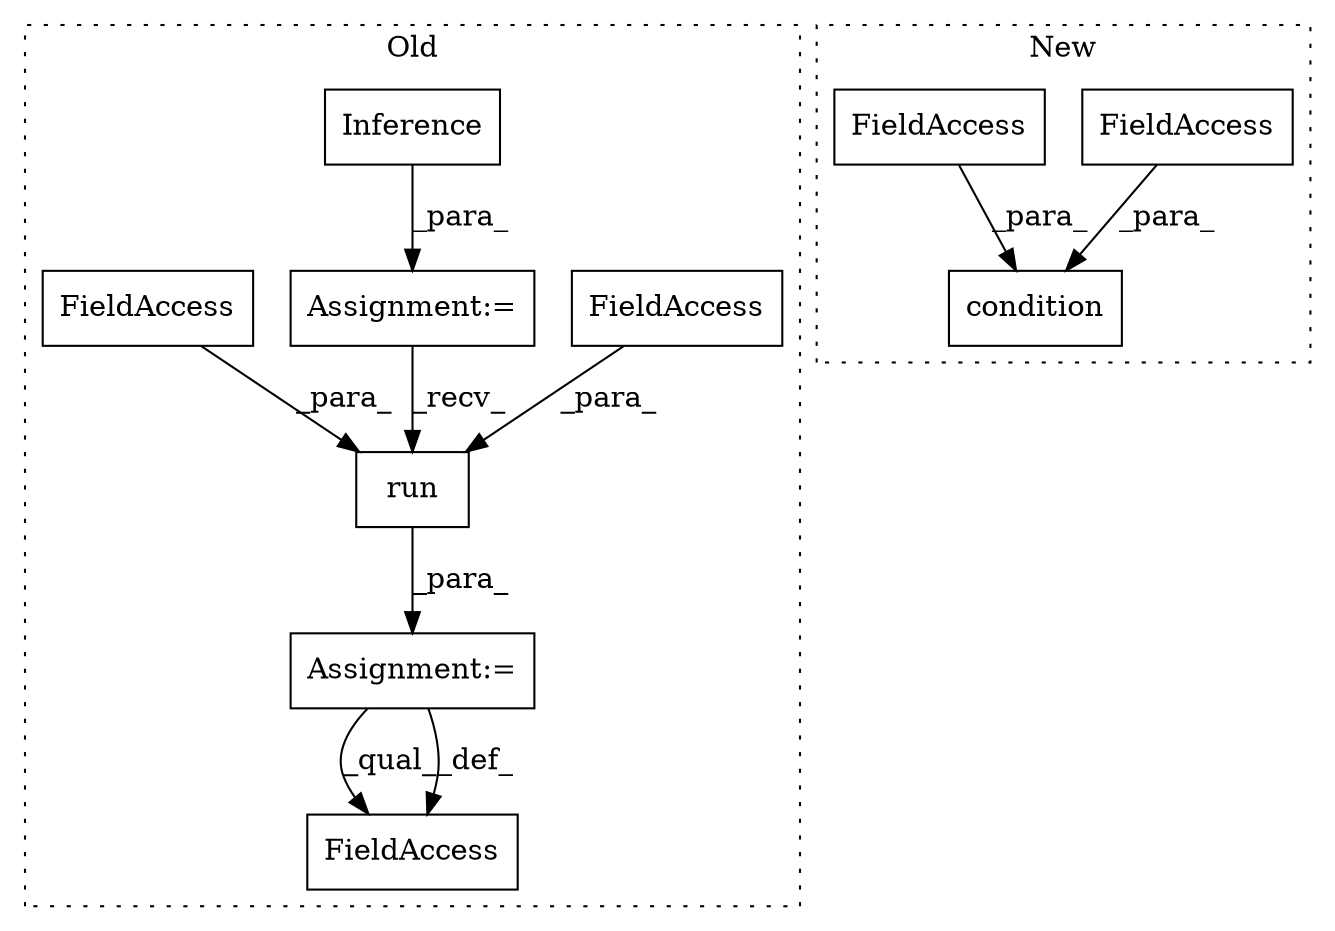 digraph G {
subgraph cluster0 {
1 [label="run" a="32" s="3585,3604" l="4,1" shape="box"];
4 [label="FieldAccess" a="22" s="3597" l="7" shape="box"];
5 [label="Inference" a="32" s="3529,3553" l="10,1" shape="box"];
6 [label="Assignment:=" a="7" s="3578" l="1" shape="box"];
7 [label="Assignment:=" a="7" s="3528" l="1" shape="box"];
8 [label="FieldAccess" a="22" s="3589" l="7" shape="box"];
9 [label="FieldAccess" a="22" s="3976" l="16" shape="box"];
label = "Old";
style="dotted";
}
subgraph cluster1 {
2 [label="condition" a="32" s="3534,3559" l="10,1" shape="box"];
3 [label="FieldAccess" a="22" s="3552" l="7" shape="box"];
10 [label="FieldAccess" a="22" s="3544" l="7" shape="box"];
label = "New";
style="dotted";
}
1 -> 6 [label="_para_"];
3 -> 2 [label="_para_"];
4 -> 1 [label="_para_"];
5 -> 7 [label="_para_"];
6 -> 9 [label="_qual_"];
6 -> 9 [label="_def_"];
7 -> 1 [label="_recv_"];
8 -> 1 [label="_para_"];
10 -> 2 [label="_para_"];
}